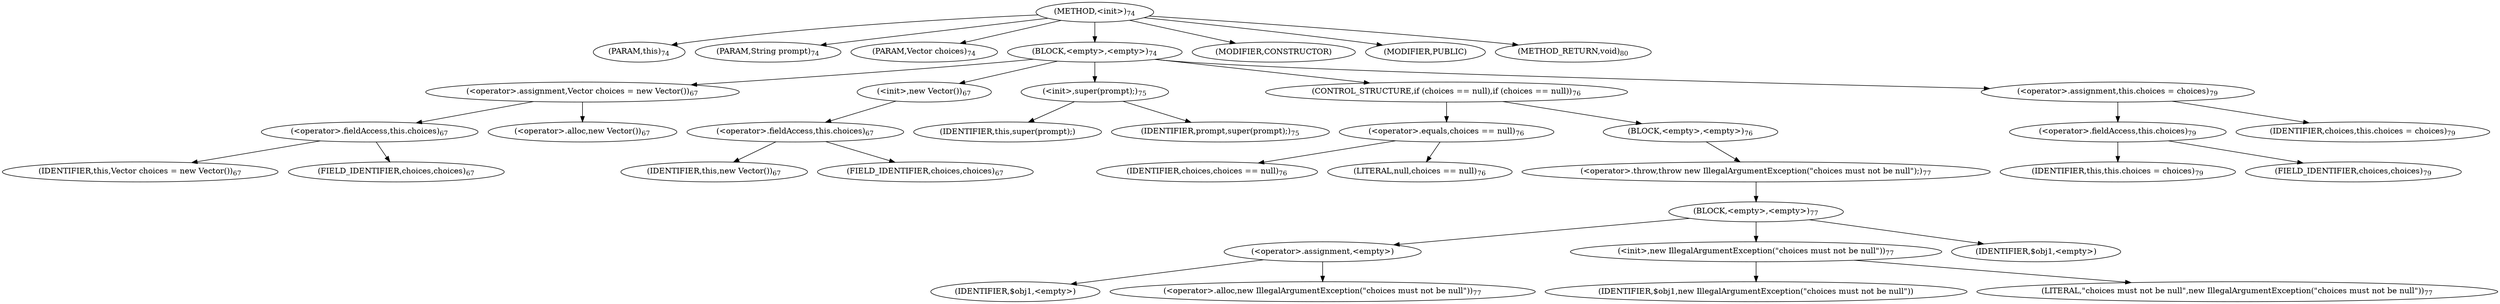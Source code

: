 digraph "&lt;init&gt;" {  
"14" [label = <(METHOD,&lt;init&gt;)<SUB>74</SUB>> ]
"4" [label = <(PARAM,this)<SUB>74</SUB>> ]
"15" [label = <(PARAM,String prompt)<SUB>74</SUB>> ]
"16" [label = <(PARAM,Vector choices)<SUB>74</SUB>> ]
"17" [label = <(BLOCK,&lt;empty&gt;,&lt;empty&gt;)<SUB>74</SUB>> ]
"18" [label = <(&lt;operator&gt;.assignment,Vector choices = new Vector())<SUB>67</SUB>> ]
"19" [label = <(&lt;operator&gt;.fieldAccess,this.choices)<SUB>67</SUB>> ]
"20" [label = <(IDENTIFIER,this,Vector choices = new Vector())<SUB>67</SUB>> ]
"21" [label = <(FIELD_IDENTIFIER,choices,choices)<SUB>67</SUB>> ]
"22" [label = <(&lt;operator&gt;.alloc,new Vector())<SUB>67</SUB>> ]
"23" [label = <(&lt;init&gt;,new Vector())<SUB>67</SUB>> ]
"24" [label = <(&lt;operator&gt;.fieldAccess,this.choices)<SUB>67</SUB>> ]
"25" [label = <(IDENTIFIER,this,new Vector())<SUB>67</SUB>> ]
"26" [label = <(FIELD_IDENTIFIER,choices,choices)<SUB>67</SUB>> ]
"27" [label = <(&lt;init&gt;,super(prompt);)<SUB>75</SUB>> ]
"3" [label = <(IDENTIFIER,this,super(prompt);)> ]
"28" [label = <(IDENTIFIER,prompt,super(prompt);)<SUB>75</SUB>> ]
"29" [label = <(CONTROL_STRUCTURE,if (choices == null),if (choices == null))<SUB>76</SUB>> ]
"30" [label = <(&lt;operator&gt;.equals,choices == null)<SUB>76</SUB>> ]
"31" [label = <(IDENTIFIER,choices,choices == null)<SUB>76</SUB>> ]
"32" [label = <(LITERAL,null,choices == null)<SUB>76</SUB>> ]
"33" [label = <(BLOCK,&lt;empty&gt;,&lt;empty&gt;)<SUB>76</SUB>> ]
"34" [label = <(&lt;operator&gt;.throw,throw new IllegalArgumentException(&quot;choices must not be null&quot;);)<SUB>77</SUB>> ]
"35" [label = <(BLOCK,&lt;empty&gt;,&lt;empty&gt;)<SUB>77</SUB>> ]
"36" [label = <(&lt;operator&gt;.assignment,&lt;empty&gt;)> ]
"37" [label = <(IDENTIFIER,$obj1,&lt;empty&gt;)> ]
"38" [label = <(&lt;operator&gt;.alloc,new IllegalArgumentException(&quot;choices must not be null&quot;))<SUB>77</SUB>> ]
"39" [label = <(&lt;init&gt;,new IllegalArgumentException(&quot;choices must not be null&quot;))<SUB>77</SUB>> ]
"40" [label = <(IDENTIFIER,$obj1,new IllegalArgumentException(&quot;choices must not be null&quot;))> ]
"41" [label = <(LITERAL,&quot;choices must not be null&quot;,new IllegalArgumentException(&quot;choices must not be null&quot;))<SUB>77</SUB>> ]
"42" [label = <(IDENTIFIER,$obj1,&lt;empty&gt;)> ]
"43" [label = <(&lt;operator&gt;.assignment,this.choices = choices)<SUB>79</SUB>> ]
"44" [label = <(&lt;operator&gt;.fieldAccess,this.choices)<SUB>79</SUB>> ]
"5" [label = <(IDENTIFIER,this,this.choices = choices)<SUB>79</SUB>> ]
"45" [label = <(FIELD_IDENTIFIER,choices,choices)<SUB>79</SUB>> ]
"46" [label = <(IDENTIFIER,choices,this.choices = choices)<SUB>79</SUB>> ]
"47" [label = <(MODIFIER,CONSTRUCTOR)> ]
"48" [label = <(MODIFIER,PUBLIC)> ]
"49" [label = <(METHOD_RETURN,void)<SUB>80</SUB>> ]
  "14" -> "4" 
  "14" -> "15" 
  "14" -> "16" 
  "14" -> "17" 
  "14" -> "47" 
  "14" -> "48" 
  "14" -> "49" 
  "17" -> "18" 
  "17" -> "23" 
  "17" -> "27" 
  "17" -> "29" 
  "17" -> "43" 
  "18" -> "19" 
  "18" -> "22" 
  "19" -> "20" 
  "19" -> "21" 
  "23" -> "24" 
  "24" -> "25" 
  "24" -> "26" 
  "27" -> "3" 
  "27" -> "28" 
  "29" -> "30" 
  "29" -> "33" 
  "30" -> "31" 
  "30" -> "32" 
  "33" -> "34" 
  "34" -> "35" 
  "35" -> "36" 
  "35" -> "39" 
  "35" -> "42" 
  "36" -> "37" 
  "36" -> "38" 
  "39" -> "40" 
  "39" -> "41" 
  "43" -> "44" 
  "43" -> "46" 
  "44" -> "5" 
  "44" -> "45" 
}
